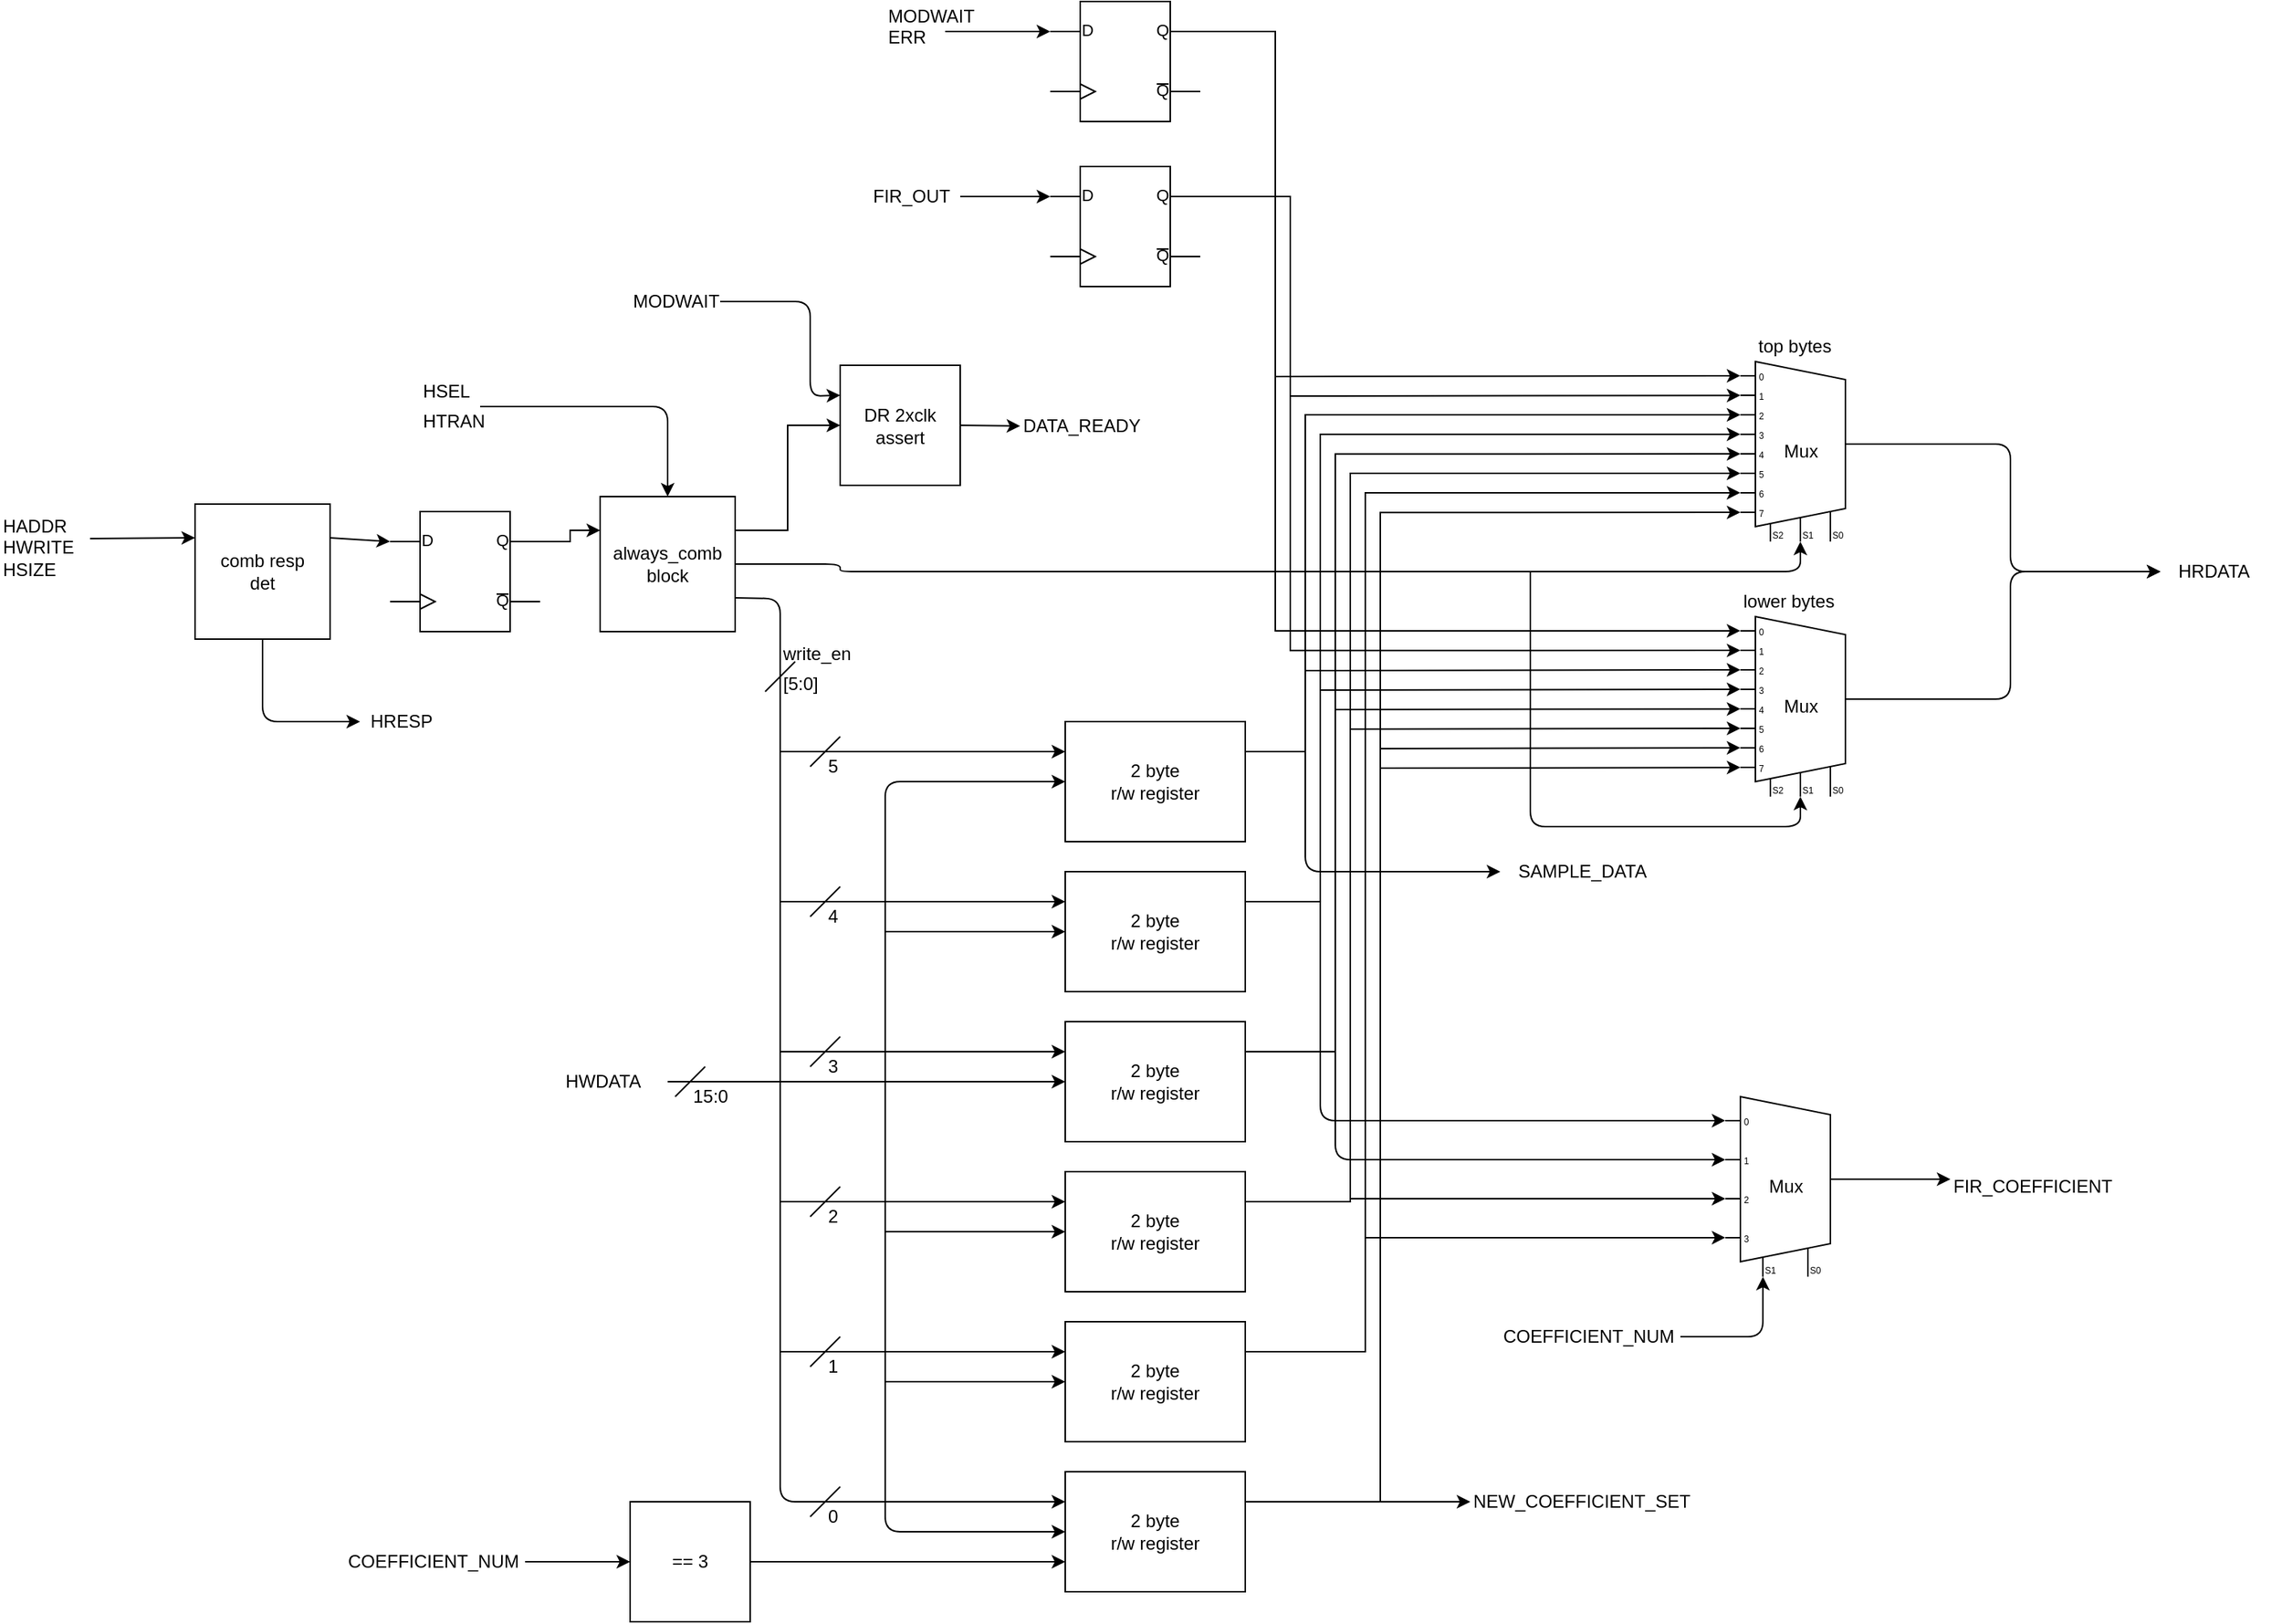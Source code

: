 <mxfile version="12.1.2" type="device" pages="2"><diagram id="-jH-EVHBk2jKjtV6Bp7c" name="Page-1"><mxGraphModel dx="2777" dy="1053" grid="1" gridSize="10" guides="1" tooltips="1" connect="1" arrows="1" fold="1" page="1" pageScale="1" pageWidth="850" pageHeight="1100" math="0" shadow="0"><root><mxCell id="0"/><mxCell id="1" parent="0"/><mxCell id="YZYVoeY0cxoOq47qyUQ8-20" style="edgeStyle=orthogonalEdgeStyle;rounded=0;orthogonalLoop=1;jettySize=auto;html=1;exitX=1;exitY=0.25;exitDx=0;exitDy=0;exitPerimeter=0;entryX=0;entryY=0.25;entryDx=0;entryDy=0;" edge="1" parent="1" source="YZYVoeY0cxoOq47qyUQ8-1" target="YZYVoeY0cxoOq47qyUQ8-19"><mxGeometry relative="1" as="geometry"/></mxCell><mxCell id="YZYVoeY0cxoOq47qyUQ8-1" value="" style="verticalLabelPosition=bottom;shadow=0;dashed=0;align=center;fillColor=#ffffff;html=1;verticalAlign=top;strokeWidth=1;shape=mxgraph.electrical.logic_gates.d_type_flip-flop;" vertex="1" parent="1"><mxGeometry x="-60" y="350" width="100" height="80" as="geometry"/></mxCell><mxCell id="YZYVoeY0cxoOq47qyUQ8-2" value="&lt;div&gt;HADDR&lt;/div&gt;&lt;div&gt;HWRITE&lt;br&gt;&lt;/div&gt;&lt;div&gt;HSIZE&lt;br&gt;&lt;/div&gt;" style="text;html=1;resizable=0;points=[];autosize=1;align=left;verticalAlign=top;spacingTop=-4;" vertex="1" parent="1"><mxGeometry x="-320" y="350" width="60" height="40" as="geometry"/></mxCell><mxCell id="YZYVoeY0cxoOq47qyUQ8-66" style="edgeStyle=orthogonalEdgeStyle;rounded=0;orthogonalLoop=1;jettySize=auto;html=1;exitX=1;exitY=0.25;exitDx=0;exitDy=0;entryX=0;entryY=0.271;entryDx=0;entryDy=3;entryPerimeter=0;" edge="1" parent="1" source="YZYVoeY0cxoOq47qyUQ8-3" target="YZYVoeY0cxoOq47qyUQ8-62"><mxGeometry relative="1" as="geometry"><Array as="points"><mxPoint x="550" y="510"/><mxPoint x="550" y="286"/></Array></mxGeometry></mxCell><mxCell id="YZYVoeY0cxoOq47qyUQ8-3" value="&lt;div&gt;2 byte&lt;/div&gt;&lt;div&gt;r/w register&lt;/div&gt;" style="rounded=0;whiteSpace=wrap;html=1;" vertex="1" parent="1"><mxGeometry x="390" y="490" width="120" height="80" as="geometry"/></mxCell><mxCell id="YZYVoeY0cxoOq47qyUQ8-67" style="edgeStyle=orthogonalEdgeStyle;rounded=0;orthogonalLoop=1;jettySize=auto;html=1;exitX=1;exitY=0.25;exitDx=0;exitDy=0;entryX=0;entryY=0.379;entryDx=0;entryDy=3;entryPerimeter=0;" edge="1" parent="1" source="YZYVoeY0cxoOq47qyUQ8-6" target="YZYVoeY0cxoOq47qyUQ8-62"><mxGeometry relative="1" as="geometry"><Array as="points"><mxPoint x="560" y="610"/><mxPoint x="560" y="299"/></Array></mxGeometry></mxCell><mxCell id="YZYVoeY0cxoOq47qyUQ8-6" value="&lt;div&gt;2 byte&lt;/div&gt;&lt;div&gt;r/w register&lt;/div&gt;" style="rounded=0;whiteSpace=wrap;html=1;" vertex="1" parent="1"><mxGeometry x="390" y="590" width="120" height="80" as="geometry"/></mxCell><mxCell id="YZYVoeY0cxoOq47qyUQ8-68" style="edgeStyle=orthogonalEdgeStyle;rounded=0;orthogonalLoop=1;jettySize=auto;html=1;exitX=1;exitY=0.25;exitDx=0;exitDy=0;entryX=0;entryY=0.488;entryDx=0;entryDy=3;entryPerimeter=0;" edge="1" parent="1" source="YZYVoeY0cxoOq47qyUQ8-7" target="YZYVoeY0cxoOq47qyUQ8-62"><mxGeometry relative="1" as="geometry"><Array as="points"><mxPoint x="570" y="710"/><mxPoint x="570" y="312"/></Array></mxGeometry></mxCell><mxCell id="YZYVoeY0cxoOq47qyUQ8-7" value="&lt;div&gt;2 byte&lt;/div&gt;&lt;div&gt;r/w register&lt;/div&gt;" style="rounded=0;whiteSpace=wrap;html=1;" vertex="1" parent="1"><mxGeometry x="390" y="690" width="120" height="80" as="geometry"/></mxCell><mxCell id="YZYVoeY0cxoOq47qyUQ8-69" style="edgeStyle=orthogonalEdgeStyle;rounded=0;orthogonalLoop=1;jettySize=auto;html=1;exitX=1;exitY=0.25;exitDx=0;exitDy=0;entryX=0;entryY=0.596;entryDx=0;entryDy=3;entryPerimeter=0;" edge="1" parent="1" source="YZYVoeY0cxoOq47qyUQ8-8" target="YZYVoeY0cxoOq47qyUQ8-62"><mxGeometry relative="1" as="geometry"><Array as="points"><mxPoint x="580" y="810"/><mxPoint x="580" y="325"/></Array></mxGeometry></mxCell><mxCell id="YZYVoeY0cxoOq47qyUQ8-8" value="&lt;div&gt;2 byte&lt;/div&gt;&lt;div&gt;r/w register&lt;/div&gt;" style="rounded=0;whiteSpace=wrap;html=1;" vertex="1" parent="1"><mxGeometry x="390" y="790" width="120" height="80" as="geometry"/></mxCell><mxCell id="YZYVoeY0cxoOq47qyUQ8-70" style="edgeStyle=orthogonalEdgeStyle;rounded=0;orthogonalLoop=1;jettySize=auto;html=1;exitX=1;exitY=0.25;exitDx=0;exitDy=0;entryX=0;entryY=0.704;entryDx=0;entryDy=3;entryPerimeter=0;" edge="1" parent="1" source="YZYVoeY0cxoOq47qyUQ8-9" target="YZYVoeY0cxoOq47qyUQ8-62"><mxGeometry relative="1" as="geometry"><Array as="points"><mxPoint x="590" y="910"/><mxPoint x="590" y="338"/></Array></mxGeometry></mxCell><mxCell id="YZYVoeY0cxoOq47qyUQ8-9" value="&lt;div&gt;2 byte&lt;/div&gt;&lt;div&gt;r/w register&lt;/div&gt;" style="rounded=0;whiteSpace=wrap;html=1;" vertex="1" parent="1"><mxGeometry x="390" y="890" width="120" height="80" as="geometry"/></mxCell><mxCell id="YZYVoeY0cxoOq47qyUQ8-71" style="edgeStyle=orthogonalEdgeStyle;rounded=0;orthogonalLoop=1;jettySize=auto;html=1;exitX=1;exitY=0.25;exitDx=0;exitDy=0;entryX=0;entryY=0.813;entryDx=0;entryDy=3;entryPerimeter=0;" edge="1" parent="1" source="YZYVoeY0cxoOq47qyUQ8-10" target="YZYVoeY0cxoOq47qyUQ8-62"><mxGeometry relative="1" as="geometry"><mxPoint x="700" y="590" as="targetPoint"/><Array as="points"><mxPoint x="600" y="1010"/><mxPoint x="600" y="351"/></Array></mxGeometry></mxCell><mxCell id="YZYVoeY0cxoOq47qyUQ8-10" value="&lt;div&gt;2 byte&lt;/div&gt;&lt;div&gt;r/w register&lt;/div&gt;" style="rounded=0;whiteSpace=wrap;html=1;" vertex="1" parent="1"><mxGeometry x="390" y="990" width="120" height="80" as="geometry"/></mxCell><mxCell id="YZYVoeY0cxoOq47qyUQ8-11" value="" style="endArrow=classic;html=1;entryX=0;entryY=0.5;entryDx=0;entryDy=0;" edge="1" parent="1" source="YZYVoeY0cxoOq47qyUQ8-17" target="YZYVoeY0cxoOq47qyUQ8-7"><mxGeometry width="50" height="50" relative="1" as="geometry"><mxPoint x="170" y="730" as="sourcePoint"/><mxPoint x="100" y="710" as="targetPoint"/></mxGeometry></mxCell><mxCell id="YZYVoeY0cxoOq47qyUQ8-12" value="" style="endArrow=classic;html=1;entryX=0;entryY=0.5;entryDx=0;entryDy=0;" edge="1" parent="1" target="YZYVoeY0cxoOq47qyUQ8-3"><mxGeometry width="50" height="50" relative="1" as="geometry"><mxPoint x="270" y="730" as="sourcePoint"/><mxPoint x="340" y="630" as="targetPoint"/><Array as="points"><mxPoint x="270" y="530"/></Array></mxGeometry></mxCell><mxCell id="YZYVoeY0cxoOq47qyUQ8-13" value="" style="endArrow=classic;html=1;entryX=0;entryY=0.5;entryDx=0;entryDy=0;" edge="1" parent="1" target="YZYVoeY0cxoOq47qyUQ8-6"><mxGeometry width="50" height="50" relative="1" as="geometry"><mxPoint x="270" y="630" as="sourcePoint"/><mxPoint x="210" y="630" as="targetPoint"/></mxGeometry></mxCell><mxCell id="YZYVoeY0cxoOq47qyUQ8-14" value="" style="endArrow=classic;html=1;entryX=0;entryY=0.5;entryDx=0;entryDy=0;" edge="1" parent="1" target="YZYVoeY0cxoOq47qyUQ8-10"><mxGeometry width="50" height="50" relative="1" as="geometry"><mxPoint x="270" y="730" as="sourcePoint"/><mxPoint x="320" y="780" as="targetPoint"/><Array as="points"><mxPoint x="270" y="1030"/></Array></mxGeometry></mxCell><mxCell id="YZYVoeY0cxoOq47qyUQ8-15" value="" style="endArrow=classic;html=1;entryX=0;entryY=0.5;entryDx=0;entryDy=0;" edge="1" parent="1" target="YZYVoeY0cxoOq47qyUQ8-8"><mxGeometry width="50" height="50" relative="1" as="geometry"><mxPoint x="270" y="830" as="sourcePoint"/><mxPoint x="350" y="850" as="targetPoint"/></mxGeometry></mxCell><mxCell id="YZYVoeY0cxoOq47qyUQ8-16" value="" style="endArrow=classic;html=1;entryX=0;entryY=0.5;entryDx=0;entryDy=0;" edge="1" parent="1" target="YZYVoeY0cxoOq47qyUQ8-9"><mxGeometry width="50" height="50" relative="1" as="geometry"><mxPoint x="270" y="930" as="sourcePoint"/><mxPoint x="180" y="880" as="targetPoint"/></mxGeometry></mxCell><mxCell id="YZYVoeY0cxoOq47qyUQ8-17" value="HWDATA" style="text;html=1;resizable=0;points=[];autosize=1;align=left;verticalAlign=top;spacingTop=-4;" vertex="1" parent="1"><mxGeometry x="55" y="720" width="70" height="20" as="geometry"/></mxCell><mxCell id="YZYVoeY0cxoOq47qyUQ8-108" style="edgeStyle=orthogonalEdgeStyle;rounded=0;orthogonalLoop=1;jettySize=auto;html=1;exitX=1;exitY=0.25;exitDx=0;exitDy=0;entryX=0;entryY=0.5;entryDx=0;entryDy=0;" edge="1" parent="1" source="YZYVoeY0cxoOq47qyUQ8-19" target="YZYVoeY0cxoOq47qyUQ8-107"><mxGeometry relative="1" as="geometry"/></mxCell><mxCell id="YZYVoeY0cxoOq47qyUQ8-19" value="&lt;div&gt;always_comb&lt;/div&gt;&lt;div&gt;block&lt;br&gt;&lt;/div&gt;" style="whiteSpace=wrap;html=1;aspect=fixed;" vertex="1" parent="1"><mxGeometry x="80" y="340" width="90" height="90" as="geometry"/></mxCell><mxCell id="YZYVoeY0cxoOq47qyUQ8-22" value="" style="endArrow=classic;html=1;exitX=1;exitY=0.75;exitDx=0;exitDy=0;entryX=0;entryY=0.25;entryDx=0;entryDy=0;" edge="1" parent="1" source="YZYVoeY0cxoOq47qyUQ8-19" target="YZYVoeY0cxoOq47qyUQ8-10"><mxGeometry width="50" height="50" relative="1" as="geometry"><mxPoint x="220" y="460" as="sourcePoint"/><mxPoint x="230" y="800" as="targetPoint"/><Array as="points"><mxPoint x="200" y="408"/><mxPoint x="200" y="1010"/></Array></mxGeometry></mxCell><mxCell id="YZYVoeY0cxoOq47qyUQ8-23" value="" style="endArrow=classic;html=1;entryX=0;entryY=0.25;entryDx=0;entryDy=0;" edge="1" parent="1" target="YZYVoeY0cxoOq47qyUQ8-9"><mxGeometry width="50" height="50" relative="1" as="geometry"><mxPoint x="200" y="910" as="sourcePoint"/><mxPoint x="190" y="850" as="targetPoint"/></mxGeometry></mxCell><mxCell id="YZYVoeY0cxoOq47qyUQ8-24" value="" style="endArrow=classic;html=1;entryX=0;entryY=0.25;entryDx=0;entryDy=0;" edge="1" parent="1" target="YZYVoeY0cxoOq47qyUQ8-8"><mxGeometry width="50" height="50" relative="1" as="geometry"><mxPoint x="200" y="810" as="sourcePoint"/><mxPoint x="170" y="790" as="targetPoint"/></mxGeometry></mxCell><mxCell id="YZYVoeY0cxoOq47qyUQ8-25" value="" style="endArrow=classic;html=1;entryX=0;entryY=0.25;entryDx=0;entryDy=0;" edge="1" parent="1" target="YZYVoeY0cxoOq47qyUQ8-7"><mxGeometry width="50" height="50" relative="1" as="geometry"><mxPoint x="200" y="710" as="sourcePoint"/><mxPoint x="170" y="640" as="targetPoint"/></mxGeometry></mxCell><mxCell id="YZYVoeY0cxoOq47qyUQ8-26" value="" style="endArrow=classic;html=1;entryX=0;entryY=0.25;entryDx=0;entryDy=0;" edge="1" parent="1" target="YZYVoeY0cxoOq47qyUQ8-6"><mxGeometry width="50" height="50" relative="1" as="geometry"><mxPoint x="200" y="610" as="sourcePoint"/><mxPoint x="170" y="590" as="targetPoint"/></mxGeometry></mxCell><mxCell id="YZYVoeY0cxoOq47qyUQ8-27" value="" style="endArrow=classic;html=1;entryX=0;entryY=0.25;entryDx=0;entryDy=0;" edge="1" parent="1" target="YZYVoeY0cxoOq47qyUQ8-3"><mxGeometry width="50" height="50" relative="1" as="geometry"><mxPoint x="200" y="510" as="sourcePoint"/><mxPoint x="150" y="490" as="targetPoint"/></mxGeometry></mxCell><mxCell id="YZYVoeY0cxoOq47qyUQ8-28" value="&lt;div&gt;comb resp&lt;/div&gt;&lt;div&gt;det&lt;br&gt;&lt;/div&gt;" style="whiteSpace=wrap;html=1;aspect=fixed;" vertex="1" parent="1"><mxGeometry x="-190" y="345" width="90" height="90" as="geometry"/></mxCell><mxCell id="YZYVoeY0cxoOq47qyUQ8-29" value="" style="endArrow=classic;html=1;entryX=0;entryY=0.25;entryDx=0;entryDy=0;" edge="1" parent="1" target="YZYVoeY0cxoOq47qyUQ8-28"><mxGeometry width="50" height="50" relative="1" as="geometry"><mxPoint x="-260" y="368" as="sourcePoint"/><mxPoint x="-370" y="360" as="targetPoint"/></mxGeometry></mxCell><mxCell id="YZYVoeY0cxoOq47qyUQ8-30" value="" style="endArrow=classic;html=1;exitX=1;exitY=0.25;exitDx=0;exitDy=0;entryX=0;entryY=0.25;entryDx=0;entryDy=0;entryPerimeter=0;" edge="1" parent="1" source="YZYVoeY0cxoOq47qyUQ8-28" target="YZYVoeY0cxoOq47qyUQ8-1"><mxGeometry width="50" height="50" relative="1" as="geometry"><mxPoint x="-120" y="420" as="sourcePoint"/><mxPoint x="-70" y="370" as="targetPoint"/></mxGeometry></mxCell><mxCell id="YZYVoeY0cxoOq47qyUQ8-31" value="write_en" style="text;html=1;resizable=0;points=[];autosize=1;align=left;verticalAlign=top;spacingTop=-4;" vertex="1" parent="1"><mxGeometry x="200" y="435" width="60" height="20" as="geometry"/></mxCell><mxCell id="YZYVoeY0cxoOq47qyUQ8-32" value="" style="endArrow=none;html=1;" edge="1" parent="1"><mxGeometry width="50" height="50" relative="1" as="geometry"><mxPoint x="190" y="470" as="sourcePoint"/><mxPoint x="210" y="450" as="targetPoint"/></mxGeometry></mxCell><mxCell id="YZYVoeY0cxoOq47qyUQ8-33" value="[5:0]" style="text;html=1;resizable=0;points=[];autosize=1;align=left;verticalAlign=top;spacingTop=-4;" vertex="1" parent="1"><mxGeometry x="200" y="455" width="40" height="20" as="geometry"/></mxCell><mxCell id="YZYVoeY0cxoOq47qyUQ8-35" value="" style="endArrow=none;html=1;" edge="1" parent="1"><mxGeometry width="50" height="50" relative="1" as="geometry"><mxPoint x="220" y="520" as="sourcePoint"/><mxPoint x="240" y="500" as="targetPoint"/></mxGeometry></mxCell><mxCell id="YZYVoeY0cxoOq47qyUQ8-36" value="5" style="text;html=1;resizable=0;points=[];autosize=1;align=left;verticalAlign=top;spacingTop=-4;" vertex="1" parent="1"><mxGeometry x="230" y="510" width="20" height="20" as="geometry"/></mxCell><mxCell id="YZYVoeY0cxoOq47qyUQ8-37" value="" style="endArrow=none;html=1;" edge="1" parent="1"><mxGeometry width="50" height="50" relative="1" as="geometry"><mxPoint x="220" y="620" as="sourcePoint"/><mxPoint x="240" y="600" as="targetPoint"/></mxGeometry></mxCell><mxCell id="YZYVoeY0cxoOq47qyUQ8-38" value="4" style="text;html=1;resizable=0;points=[];autosize=1;align=left;verticalAlign=top;spacingTop=-4;" vertex="1" parent="1"><mxGeometry x="230" y="610" width="20" height="20" as="geometry"/></mxCell><mxCell id="YZYVoeY0cxoOq47qyUQ8-40" value="" style="endArrow=none;html=1;" edge="1" parent="1"><mxGeometry width="50" height="50" relative="1" as="geometry"><mxPoint x="220" y="720" as="sourcePoint"/><mxPoint x="240" y="700" as="targetPoint"/></mxGeometry></mxCell><mxCell id="YZYVoeY0cxoOq47qyUQ8-41" value="3" style="text;html=1;resizable=0;points=[];autosize=1;align=left;verticalAlign=top;spacingTop=-4;" vertex="1" parent="1"><mxGeometry x="230" y="710" width="20" height="20" as="geometry"/></mxCell><mxCell id="YZYVoeY0cxoOq47qyUQ8-42" value="" style="endArrow=none;html=1;" edge="1" parent="1"><mxGeometry width="50" height="50" relative="1" as="geometry"><mxPoint x="220" y="820" as="sourcePoint"/><mxPoint x="240" y="800" as="targetPoint"/></mxGeometry></mxCell><mxCell id="YZYVoeY0cxoOq47qyUQ8-43" value="2" style="text;html=1;resizable=0;points=[];autosize=1;align=left;verticalAlign=top;spacingTop=-4;" vertex="1" parent="1"><mxGeometry x="230" y="810" width="20" height="20" as="geometry"/></mxCell><mxCell id="YZYVoeY0cxoOq47qyUQ8-44" value="" style="endArrow=none;html=1;" edge="1" parent="1"><mxGeometry width="50" height="50" relative="1" as="geometry"><mxPoint x="220" y="920" as="sourcePoint"/><mxPoint x="240" y="900" as="targetPoint"/></mxGeometry></mxCell><mxCell id="YZYVoeY0cxoOq47qyUQ8-45" value="1" style="text;html=1;resizable=0;points=[];autosize=1;align=left;verticalAlign=top;spacingTop=-4;" vertex="1" parent="1"><mxGeometry x="230" y="910" width="20" height="20" as="geometry"/></mxCell><mxCell id="YZYVoeY0cxoOq47qyUQ8-46" value="" style="endArrow=none;html=1;" edge="1" parent="1"><mxGeometry width="50" height="50" relative="1" as="geometry"><mxPoint x="220" y="1020" as="sourcePoint"/><mxPoint x="240" y="1000" as="targetPoint"/></mxGeometry></mxCell><mxCell id="YZYVoeY0cxoOq47qyUQ8-47" value="0" style="text;html=1;resizable=0;points=[];autosize=1;align=left;verticalAlign=top;spacingTop=-4;" vertex="1" parent="1"><mxGeometry x="230" y="1010" width="20" height="20" as="geometry"/></mxCell><mxCell id="YZYVoeY0cxoOq47qyUQ8-48" value="" style="endArrow=none;html=1;" edge="1" parent="1"><mxGeometry width="50" height="50" relative="1" as="geometry"><mxPoint x="130" y="740" as="sourcePoint"/><mxPoint x="150" y="720" as="targetPoint"/></mxGeometry></mxCell><mxCell id="YZYVoeY0cxoOq47qyUQ8-49" value="15:0" style="text;html=1;resizable=0;points=[];autosize=1;align=left;verticalAlign=top;spacingTop=-4;" vertex="1" parent="1"><mxGeometry x="140" y="730" width="40" height="20" as="geometry"/></mxCell><mxCell id="YZYVoeY0cxoOq47qyUQ8-50" value="" style="endArrow=classic;html=1;entryX=0.5;entryY=0;entryDx=0;entryDy=0;" edge="1" parent="1" target="YZYVoeY0cxoOq47qyUQ8-19"><mxGeometry width="50" height="50" relative="1" as="geometry"><mxPoint y="280" as="sourcePoint"/><mxPoint x="-10" y="250" as="targetPoint"/><Array as="points"><mxPoint x="125" y="280"/></Array></mxGeometry></mxCell><mxCell id="YZYVoeY0cxoOq47qyUQ8-51" value="HSEL" style="text;html=1;resizable=0;points=[];autosize=1;align=left;verticalAlign=top;spacingTop=-4;" vertex="1" parent="1"><mxGeometry x="-40" y="260" width="50" height="20" as="geometry"/></mxCell><mxCell id="YZYVoeY0cxoOq47qyUQ8-52" value="HTRAN" style="text;html=1;resizable=0;points=[];autosize=1;align=left;verticalAlign=top;spacingTop=-4;" vertex="1" parent="1"><mxGeometry x="-40" y="280" width="60" height="20" as="geometry"/></mxCell><mxCell id="YZYVoeY0cxoOq47qyUQ8-54" value="" style="endArrow=classic;html=1;exitX=0.5;exitY=1;exitDx=0;exitDy=0;" edge="1" parent="1" source="YZYVoeY0cxoOq47qyUQ8-28"><mxGeometry width="50" height="50" relative="1" as="geometry"><mxPoint x="-130" y="495" as="sourcePoint"/><mxPoint x="-80" y="490" as="targetPoint"/><Array as="points"><mxPoint x="-145" y="490"/></Array></mxGeometry></mxCell><mxCell id="YZYVoeY0cxoOq47qyUQ8-55" value="&lt;div&gt;HRESP&lt;/div&gt;" style="text;html=1;resizable=0;points=[];autosize=1;align=left;verticalAlign=top;spacingTop=-4;" vertex="1" parent="1"><mxGeometry x="-75" y="480" width="60" height="20" as="geometry"/></mxCell><mxCell id="YZYVoeY0cxoOq47qyUQ8-64" style="edgeStyle=orthogonalEdgeStyle;rounded=0;orthogonalLoop=1;jettySize=auto;html=1;exitX=1;exitY=0.25;exitDx=0;exitDy=0;exitPerimeter=0;entryX=0;entryY=0.054;entryDx=0;entryDy=3;entryPerimeter=0;" edge="1" parent="1" source="YZYVoeY0cxoOq47qyUQ8-56" target="YZYVoeY0cxoOq47qyUQ8-63"><mxGeometry relative="1" as="geometry"><mxPoint x="820" y="430" as="targetPoint"/><Array as="points"><mxPoint x="530" y="30"/><mxPoint x="530" y="430"/></Array></mxGeometry></mxCell><mxCell id="YZYVoeY0cxoOq47qyUQ8-56" value="" style="verticalLabelPosition=bottom;shadow=0;dashed=0;align=center;fillColor=#ffffff;html=1;verticalAlign=top;strokeWidth=1;shape=mxgraph.electrical.logic_gates.d_type_flip-flop;" vertex="1" parent="1"><mxGeometry x="380" y="10" width="100" height="80" as="geometry"/></mxCell><mxCell id="YZYVoeY0cxoOq47qyUQ8-65" style="edgeStyle=orthogonalEdgeStyle;rounded=0;orthogonalLoop=1;jettySize=auto;html=1;exitX=1;exitY=0.25;exitDx=0;exitDy=0;exitPerimeter=0;entryX=0;entryY=0.163;entryDx=0;entryDy=3;entryPerimeter=0;" edge="1" parent="1" source="YZYVoeY0cxoOq47qyUQ8-57" target="YZYVoeY0cxoOq47qyUQ8-63"><mxGeometry relative="1" as="geometry"><Array as="points"><mxPoint x="540" y="140"/><mxPoint x="540" y="443"/></Array></mxGeometry></mxCell><mxCell id="YZYVoeY0cxoOq47qyUQ8-57" value="" style="verticalLabelPosition=bottom;shadow=0;dashed=0;align=center;fillColor=#ffffff;html=1;verticalAlign=top;strokeWidth=1;shape=mxgraph.electrical.logic_gates.d_type_flip-flop;" vertex="1" parent="1"><mxGeometry x="380" y="120" width="100" height="80" as="geometry"/></mxCell><mxCell id="YZYVoeY0cxoOq47qyUQ8-58" value="" style="endArrow=classic;html=1;entryX=0;entryY=0.25;entryDx=0;entryDy=0;entryPerimeter=0;" edge="1" parent="1" target="YZYVoeY0cxoOq47qyUQ8-56"><mxGeometry width="50" height="50" relative="1" as="geometry"><mxPoint x="310" y="30" as="sourcePoint"/><mxPoint x="270" y="10" as="targetPoint"/></mxGeometry></mxCell><mxCell id="YZYVoeY0cxoOq47qyUQ8-59" value="&lt;div&gt;MODWAIT&lt;/div&gt;&lt;div&gt;ERR&lt;br&gt;&lt;/div&gt;" style="text;html=1;resizable=0;points=[];autosize=1;align=left;verticalAlign=top;spacingTop=-4;" vertex="1" parent="1"><mxGeometry x="270" y="10" width="70" height="30" as="geometry"/></mxCell><mxCell id="YZYVoeY0cxoOq47qyUQ8-60" value="" style="endArrow=classic;html=1;entryX=0;entryY=0.25;entryDx=0;entryDy=0;entryPerimeter=0;" edge="1" parent="1" target="YZYVoeY0cxoOq47qyUQ8-57"><mxGeometry width="50" height="50" relative="1" as="geometry"><mxPoint x="320" y="140" as="sourcePoint"/><mxPoint x="370" y="110" as="targetPoint"/></mxGeometry></mxCell><mxCell id="YZYVoeY0cxoOq47qyUQ8-61" value="FIR_OUT" style="text;html=1;resizable=0;points=[];autosize=1;align=left;verticalAlign=top;spacingTop=-4;" vertex="1" parent="1"><mxGeometry x="260" y="130" width="70" height="20" as="geometry"/></mxCell><mxCell id="YZYVoeY0cxoOq47qyUQ8-62" value="Mux" style="shadow=0;dashed=0;align=center;fillColor=#ffffff;html=1;strokeWidth=1;shape=mxgraph.electrical.abstract.mux2;selectorPins=3;" vertex="1" parent="1"><mxGeometry x="840" y="250" width="80" height="120" as="geometry"/></mxCell><mxCell id="YZYVoeY0cxoOq47qyUQ8-63" value="Mux" style="shadow=0;dashed=0;align=center;fillColor=#ffffff;html=1;strokeWidth=1;shape=mxgraph.electrical.abstract.mux2;selectorPins=3;" vertex="1" parent="1"><mxGeometry x="840" y="420" width="80" height="120" as="geometry"/></mxCell><mxCell id="YZYVoeY0cxoOq47qyUQ8-72" value="" style="endArrow=classic;html=1;entryX=0;entryY=0.054;entryDx=0;entryDy=3;entryPerimeter=0;" edge="1" parent="1" target="YZYVoeY0cxoOq47qyUQ8-62"><mxGeometry width="50" height="50" relative="1" as="geometry"><mxPoint x="530" y="260" as="sourcePoint"/><mxPoint x="730" y="210" as="targetPoint"/></mxGeometry></mxCell><mxCell id="YZYVoeY0cxoOq47qyUQ8-73" value="" style="endArrow=classic;html=1;entryX=0;entryY=0.163;entryDx=0;entryDy=3;entryPerimeter=0;" edge="1" parent="1" target="YZYVoeY0cxoOq47qyUQ8-62"><mxGeometry width="50" height="50" relative="1" as="geometry"><mxPoint x="540" y="273" as="sourcePoint"/><mxPoint x="500" y="270" as="targetPoint"/></mxGeometry></mxCell><mxCell id="YZYVoeY0cxoOq47qyUQ8-74" value="" style="endArrow=classic;html=1;entryX=0;entryY=0.271;entryDx=0;entryDy=3;entryPerimeter=0;" edge="1" parent="1" target="YZYVoeY0cxoOq47qyUQ8-63"><mxGeometry width="50" height="50" relative="1" as="geometry"><mxPoint x="550" y="456" as="sourcePoint"/><mxPoint x="810" y="470" as="targetPoint"/></mxGeometry></mxCell><mxCell id="YZYVoeY0cxoOq47qyUQ8-76" value="" style="endArrow=classic;html=1;entryX=0;entryY=0.379;entryDx=0;entryDy=3;entryPerimeter=0;" edge="1" parent="1" target="YZYVoeY0cxoOq47qyUQ8-63"><mxGeometry width="50" height="50" relative="1" as="geometry"><mxPoint x="560" y="469" as="sourcePoint"/><mxPoint x="700" y="470" as="targetPoint"/></mxGeometry></mxCell><mxCell id="YZYVoeY0cxoOq47qyUQ8-77" value="" style="endArrow=classic;html=1;entryX=0;entryY=0.488;entryDx=0;entryDy=3;entryPerimeter=0;" edge="1" parent="1" target="YZYVoeY0cxoOq47qyUQ8-63"><mxGeometry width="50" height="50" relative="1" as="geometry"><mxPoint x="570" y="482" as="sourcePoint"/><mxPoint x="700" y="490" as="targetPoint"/></mxGeometry></mxCell><mxCell id="YZYVoeY0cxoOq47qyUQ8-78" value="" style="endArrow=classic;html=1;entryX=0;entryY=0.596;entryDx=0;entryDy=3;entryPerimeter=0;" edge="1" parent="1" target="YZYVoeY0cxoOq47qyUQ8-63"><mxGeometry width="50" height="50" relative="1" as="geometry"><mxPoint x="580" y="495" as="sourcePoint"/><mxPoint x="780" y="520" as="targetPoint"/></mxGeometry></mxCell><mxCell id="YZYVoeY0cxoOq47qyUQ8-79" value="" style="endArrow=classic;html=1;entryX=0;entryY=0.704;entryDx=0;entryDy=3;entryPerimeter=0;" edge="1" parent="1" target="YZYVoeY0cxoOq47qyUQ8-63"><mxGeometry width="50" height="50" relative="1" as="geometry"><mxPoint x="600" y="508" as="sourcePoint"/><mxPoint x="810" y="520" as="targetPoint"/></mxGeometry></mxCell><mxCell id="YZYVoeY0cxoOq47qyUQ8-80" value="" style="endArrow=classic;html=1;entryX=0;entryY=0.813;entryDx=0;entryDy=3;entryPerimeter=0;" edge="1" parent="1" target="YZYVoeY0cxoOq47qyUQ8-63"><mxGeometry width="50" height="50" relative="1" as="geometry"><mxPoint x="600" y="521" as="sourcePoint"/><mxPoint x="800" y="530" as="targetPoint"/></mxGeometry></mxCell><mxCell id="YZYVoeY0cxoOq47qyUQ8-81" value="" style="endArrow=classic;html=1;exitX=1;exitY=0.5;exitDx=0;exitDy=-5;exitPerimeter=0;" edge="1" parent="1" source="YZYVoeY0cxoOq47qyUQ8-63"><mxGeometry width="50" height="50" relative="1" as="geometry"><mxPoint x="1110" y="430" as="sourcePoint"/><mxPoint x="1120" y="390" as="targetPoint"/><Array as="points"><mxPoint x="1020" y="475"/><mxPoint x="1020" y="390"/></Array></mxGeometry></mxCell><mxCell id="YZYVoeY0cxoOq47qyUQ8-82" value="" style="endArrow=classic;html=1;exitX=1;exitY=0.5;exitDx=0;exitDy=-5;exitPerimeter=0;" edge="1" parent="1" source="YZYVoeY0cxoOq47qyUQ8-62"><mxGeometry width="50" height="50" relative="1" as="geometry"><mxPoint x="990" y="280" as="sourcePoint"/><mxPoint x="1120" y="390" as="targetPoint"/><Array as="points"><mxPoint x="1020" y="305"/><mxPoint x="1020" y="390"/></Array></mxGeometry></mxCell><mxCell id="YZYVoeY0cxoOq47qyUQ8-83" value="HRDATA" style="text;html=1;resizable=0;points=[];autosize=1;align=left;verticalAlign=top;spacingTop=-4;" vertex="1" parent="1"><mxGeometry x="1130" y="380" width="70" height="20" as="geometry"/></mxCell><mxCell id="YZYVoeY0cxoOq47qyUQ8-84" value="top bytes" style="text;html=1;resizable=0;points=[];autosize=1;align=left;verticalAlign=top;spacingTop=-4;" vertex="1" parent="1"><mxGeometry x="850" y="230" width="60" height="20" as="geometry"/></mxCell><mxCell id="YZYVoeY0cxoOq47qyUQ8-85" value="lower bytes" style="text;html=1;resizable=0;points=[];autosize=1;align=left;verticalAlign=top;spacingTop=-4;" vertex="1" parent="1"><mxGeometry x="840" y="400" width="80" height="20" as="geometry"/></mxCell><mxCell id="YZYVoeY0cxoOq47qyUQ8-87" value="" style="endArrow=classic;html=1;exitX=1;exitY=0.5;exitDx=0;exitDy=0;entryX=0.375;entryY=1;entryDx=10;entryDy=0;entryPerimeter=0;" edge="1" parent="1" source="YZYVoeY0cxoOq47qyUQ8-19" target="YZYVoeY0cxoOq47qyUQ8-62"><mxGeometry width="50" height="50" relative="1" as="geometry"><mxPoint x="240" y="360" as="sourcePoint"/><mxPoint x="290" y="310" as="targetPoint"/><Array as="points"><mxPoint x="240" y="385"/><mxPoint x="240" y="390"/><mxPoint x="880" y="390"/></Array></mxGeometry></mxCell><mxCell id="YZYVoeY0cxoOq47qyUQ8-88" value="" style="endArrow=classic;html=1;entryX=0.375;entryY=1;entryDx=10;entryDy=0;entryPerimeter=0;" edge="1" parent="1" target="YZYVoeY0cxoOq47qyUQ8-63"><mxGeometry width="50" height="50" relative="1" as="geometry"><mxPoint x="700" y="390" as="sourcePoint"/><mxPoint x="910" y="560" as="targetPoint"/><Array as="points"><mxPoint x="700" y="560"/><mxPoint x="880" y="560"/></Array></mxGeometry></mxCell><mxCell id="YZYVoeY0cxoOq47qyUQ8-89" value="Mux" style="shadow=0;dashed=0;align=center;fillColor=#ffffff;html=1;strokeWidth=1;shape=mxgraph.electrical.abstract.mux2;selectorPins=2;" vertex="1" parent="1"><mxGeometry x="830" y="740" width="80" height="120" as="geometry"/></mxCell><mxCell id="YZYVoeY0cxoOq47qyUQ8-90" value="" style="endArrow=classic;html=1;" edge="1" parent="1"><mxGeometry width="50" height="50" relative="1" as="geometry"><mxPoint x="550" y="510" as="sourcePoint"/><mxPoint x="680" y="590" as="targetPoint"/><Array as="points"><mxPoint x="550" y="590"/></Array></mxGeometry></mxCell><mxCell id="YZYVoeY0cxoOq47qyUQ8-91" value="SAMPLE_DATA" style="text;html=1;resizable=0;points=[];autosize=1;align=left;verticalAlign=top;spacingTop=-4;" vertex="1" parent="1"><mxGeometry x="690" y="580" width="100" height="20" as="geometry"/></mxCell><mxCell id="YZYVoeY0cxoOq47qyUQ8-92" value="" style="endArrow=classic;html=1;entryX=0;entryY=0.108;entryDx=0;entryDy=3;entryPerimeter=0;" edge="1" parent="1" target="YZYVoeY0cxoOq47qyUQ8-89"><mxGeometry width="50" height="50" relative="1" as="geometry"><mxPoint x="560" y="610" as="sourcePoint"/><mxPoint x="800" y="750" as="targetPoint"/><Array as="points"><mxPoint x="560" y="756"/></Array></mxGeometry></mxCell><mxCell id="YZYVoeY0cxoOq47qyUQ8-93" value="" style="endArrow=classic;html=1;entryX=0;entryY=0.325;entryDx=0;entryDy=3;entryPerimeter=0;" edge="1" parent="1" target="YZYVoeY0cxoOq47qyUQ8-89"><mxGeometry width="50" height="50" relative="1" as="geometry"><mxPoint x="570" y="710" as="sourcePoint"/><mxPoint x="820" y="780" as="targetPoint"/><Array as="points"><mxPoint x="570" y="782"/></Array></mxGeometry></mxCell><mxCell id="YZYVoeY0cxoOq47qyUQ8-94" value="" style="endArrow=classic;html=1;entryX=0;entryY=0.542;entryDx=0;entryDy=3;entryPerimeter=0;" edge="1" parent="1" target="YZYVoeY0cxoOq47qyUQ8-89"><mxGeometry width="50" height="50" relative="1" as="geometry"><mxPoint x="580" y="808" as="sourcePoint"/><mxPoint x="800" y="840" as="targetPoint"/></mxGeometry></mxCell><mxCell id="YZYVoeY0cxoOq47qyUQ8-95" value="" style="endArrow=classic;html=1;entryX=0;entryY=0.758;entryDx=0;entryDy=3;entryPerimeter=0;" edge="1" parent="1" target="YZYVoeY0cxoOq47qyUQ8-89"><mxGeometry width="50" height="50" relative="1" as="geometry"><mxPoint x="590" y="834" as="sourcePoint"/><mxPoint x="710" y="820" as="targetPoint"/></mxGeometry></mxCell><mxCell id="YZYVoeY0cxoOq47qyUQ8-96" value="" style="endArrow=classic;html=1;exitX=1;exitY=0.5;exitDx=0;exitDy=-5;exitPerimeter=0;" edge="1" parent="1" source="YZYVoeY0cxoOq47qyUQ8-89"><mxGeometry width="50" height="50" relative="1" as="geometry"><mxPoint x="960" y="810" as="sourcePoint"/><mxPoint x="980" y="795" as="targetPoint"/></mxGeometry></mxCell><mxCell id="YZYVoeY0cxoOq47qyUQ8-97" value="FIR_COEFFICIENT" style="text;html=1;resizable=0;points=[];autosize=1;align=left;verticalAlign=top;spacingTop=-4;" vertex="1" parent="1"><mxGeometry x="980" y="790" width="120" height="20" as="geometry"/></mxCell><mxCell id="YZYVoeY0cxoOq47qyUQ8-98" value="" style="endArrow=classic;html=1;entryX=0.188;entryY=1;entryDx=10;entryDy=0;entryPerimeter=0;" edge="1" parent="1" target="YZYVoeY0cxoOq47qyUQ8-89"><mxGeometry width="50" height="50" relative="1" as="geometry"><mxPoint x="800" y="900" as="sourcePoint"/><mxPoint x="900" y="890" as="targetPoint"/><Array as="points"><mxPoint x="855" y="900"/></Array></mxGeometry></mxCell><mxCell id="YZYVoeY0cxoOq47qyUQ8-99" value="COEFFICIENT_NUM" style="text;html=1;resizable=0;points=[];autosize=1;align=left;verticalAlign=top;spacingTop=-4;" vertex="1" parent="1"><mxGeometry x="680" y="890" width="130" height="20" as="geometry"/></mxCell><mxCell id="YZYVoeY0cxoOq47qyUQ8-101" value="" style="endArrow=classic;html=1;" edge="1" parent="1"><mxGeometry width="50" height="50" relative="1" as="geometry"><mxPoint x="600" y="1010" as="sourcePoint"/><mxPoint x="660" y="1010" as="targetPoint"/></mxGeometry></mxCell><mxCell id="YZYVoeY0cxoOq47qyUQ8-102" value="NEW_COEFFICIENT_SET" style="text;html=1;resizable=0;points=[];autosize=1;align=left;verticalAlign=top;spacingTop=-4;" vertex="1" parent="1"><mxGeometry x="660" y="1000" width="160" height="20" as="geometry"/></mxCell><mxCell id="YZYVoeY0cxoOq47qyUQ8-103" value="" style="endArrow=classic;html=1;entryX=0;entryY=0.75;entryDx=0;entryDy=0;" edge="1" parent="1" target="YZYVoeY0cxoOq47qyUQ8-10"><mxGeometry width="50" height="50" relative="1" as="geometry"><mxPoint x="180" y="1050" as="sourcePoint"/><mxPoint x="70" y="1030" as="targetPoint"/></mxGeometry></mxCell><mxCell id="YZYVoeY0cxoOq47qyUQ8-104" value="== 3" style="whiteSpace=wrap;html=1;aspect=fixed;" vertex="1" parent="1"><mxGeometry x="100" y="1010" width="80" height="80" as="geometry"/></mxCell><mxCell id="YZYVoeY0cxoOq47qyUQ8-105" value="" style="endArrow=classic;html=1;entryX=0;entryY=0.5;entryDx=0;entryDy=0;" edge="1" parent="1" target="YZYVoeY0cxoOq47qyUQ8-104"><mxGeometry width="50" height="50" relative="1" as="geometry"><mxPoint x="30" y="1050" as="sourcePoint"/><mxPoint x="60" y="1020" as="targetPoint"/></mxGeometry></mxCell><mxCell id="YZYVoeY0cxoOq47qyUQ8-106" value="COEFFICIENT_NUM" style="text;html=1;resizable=0;points=[];autosize=1;align=left;verticalAlign=top;spacingTop=-4;" vertex="1" parent="1"><mxGeometry x="-90" y="1040" width="130" height="20" as="geometry"/></mxCell><mxCell id="YZYVoeY0cxoOq47qyUQ8-107" value="&lt;div&gt;DR 2xclk&lt;/div&gt;&lt;div&gt;assert&lt;br&gt;&lt;/div&gt;" style="whiteSpace=wrap;html=1;aspect=fixed;" vertex="1" parent="1"><mxGeometry x="240" y="252.5" width="80" height="80" as="geometry"/></mxCell><mxCell id="YZYVoeY0cxoOq47qyUQ8-109" value="" style="endArrow=classic;html=1;exitX=1;exitY=0.5;exitDx=0;exitDy=0;" edge="1" parent="1" source="YZYVoeY0cxoOq47qyUQ8-107"><mxGeometry width="50" height="50" relative="1" as="geometry"><mxPoint x="350" y="310" as="sourcePoint"/><mxPoint x="360" y="293" as="targetPoint"/></mxGeometry></mxCell><mxCell id="YZYVoeY0cxoOq47qyUQ8-110" value="DATA_READY" style="text;html=1;resizable=0;points=[];autosize=1;align=left;verticalAlign=top;spacingTop=-4;" vertex="1" parent="1"><mxGeometry x="360" y="282.5" width="100" height="20" as="geometry"/></mxCell><mxCell id="YZYVoeY0cxoOq47qyUQ8-111" value="" style="endArrow=classic;html=1;entryX=0;entryY=0.25;entryDx=0;entryDy=0;" edge="1" parent="1" target="YZYVoeY0cxoOq47qyUQ8-107"><mxGeometry width="50" height="50" relative="1" as="geometry"><mxPoint x="160" y="210" as="sourcePoint"/><mxPoint x="190" y="210" as="targetPoint"/><Array as="points"><mxPoint x="220" y="210"/><mxPoint x="220" y="273"/></Array></mxGeometry></mxCell><mxCell id="YZYVoeY0cxoOq47qyUQ8-112" value="MODWAIT" style="text;html=1;resizable=0;points=[];autosize=1;align=left;verticalAlign=top;spacingTop=-4;" vertex="1" parent="1"><mxGeometry x="100" y="200" width="70" height="20" as="geometry"/></mxCell></root></mxGraphModel></diagram><diagram id="z8y2pvna3Xl1As6XQ_Z6" name="Page-2"><mxGraphModel dx="1349" dy="737" grid="1" gridSize="10" guides="1" tooltips="1" connect="1" arrows="1" fold="1" page="1" pageScale="1" pageWidth="850" pageHeight="1100" math="0" shadow="0"><root><mxCell id="5qU1WlJ3DTtSNw2zeQWV-0"/><mxCell id="5qU1WlJ3DTtSNw2zeQWV-1" parent="5qU1WlJ3DTtSNw2zeQWV-0"/><mxCell id="5qU1WlJ3DTtSNw2zeQWV-5" value="" style="edgeStyle=orthogonalEdgeStyle;rounded=0;orthogonalLoop=1;jettySize=auto;html=1;" edge="1" parent="5qU1WlJ3DTtSNw2zeQWV-1" source="5qU1WlJ3DTtSNw2zeQWV-2" target="5qU1WlJ3DTtSNw2zeQWV-3"><mxGeometry relative="1" as="geometry"/></mxCell><mxCell id="5qU1WlJ3DTtSNw2zeQWV-2" value="&lt;div&gt;IDLE&lt;/div&gt;[0]" style="ellipse;whiteSpace=wrap;html=1;aspect=fixed;" vertex="1" parent="5qU1WlJ3DTtSNw2zeQWV-1"><mxGeometry x="360" y="160" width="80" height="80" as="geometry"/></mxCell><mxCell id="5qU1WlJ3DTtSNw2zeQWV-8" value="" style="edgeStyle=orthogonalEdgeStyle;rounded=0;orthogonalLoop=1;jettySize=auto;html=1;" edge="1" parent="5qU1WlJ3DTtSNw2zeQWV-1" source="5qU1WlJ3DTtSNw2zeQWV-3" target="5qU1WlJ3DTtSNw2zeQWV-7"><mxGeometry relative="1" as="geometry"/></mxCell><mxCell id="5qU1WlJ3DTtSNw2zeQWV-3" value="&lt;div&gt;LOAD0&lt;/div&gt;&lt;div&gt;[0, LOAD_COEFF]&lt;br&gt;&lt;/div&gt;" style="ellipse;whiteSpace=wrap;html=1;aspect=fixed;" vertex="1" parent="5qU1WlJ3DTtSNw2zeQWV-1"><mxGeometry x="360" y="310" width="80" height="80" as="geometry"/></mxCell><mxCell id="5qU1WlJ3DTtSNw2zeQWV-11" value="" style="edgeStyle=orthogonalEdgeStyle;rounded=0;orthogonalLoop=1;jettySize=auto;html=1;" edge="1" parent="5qU1WlJ3DTtSNw2zeQWV-1" source="5qU1WlJ3DTtSNw2zeQWV-7" target="5qU1WlJ3DTtSNw2zeQWV-10"><mxGeometry relative="1" as="geometry"/></mxCell><mxCell id="5qU1WlJ3DTtSNw2zeQWV-7" value="WAIT0" style="ellipse;whiteSpace=wrap;html=1;aspect=fixed;" vertex="1" parent="5qU1WlJ3DTtSNw2zeQWV-1"><mxGeometry x="360" y="430" width="80" height="80" as="geometry"/></mxCell><mxCell id="5qU1WlJ3DTtSNw2zeQWV-14" value="" style="edgeStyle=orthogonalEdgeStyle;rounded=0;orthogonalLoop=1;jettySize=auto;html=1;" edge="1" parent="5qU1WlJ3DTtSNw2zeQWV-1" source="5qU1WlJ3DTtSNw2zeQWV-10" target="5qU1WlJ3DTtSNw2zeQWV-13"><mxGeometry relative="1" as="geometry"/></mxCell><mxCell id="5qU1WlJ3DTtSNw2zeQWV-10" value="&lt;div&gt;LOAD1&lt;/div&gt;&lt;div&gt;[1, LOAD_COEFF]&lt;br&gt;&lt;/div&gt;" style="ellipse;whiteSpace=wrap;html=1;aspect=fixed;" vertex="1" parent="5qU1WlJ3DTtSNw2zeQWV-1"><mxGeometry x="360" y="580" width="80" height="80" as="geometry"/></mxCell><mxCell id="5qU1WlJ3DTtSNw2zeQWV-16" value="" style="edgeStyle=orthogonalEdgeStyle;rounded=0;orthogonalLoop=1;jettySize=auto;html=1;" edge="1" parent="5qU1WlJ3DTtSNw2zeQWV-1" source="5qU1WlJ3DTtSNw2zeQWV-13" target="5qU1WlJ3DTtSNw2zeQWV-15"><mxGeometry relative="1" as="geometry"/></mxCell><mxCell id="5qU1WlJ3DTtSNw2zeQWV-13" value="WAIT1" style="ellipse;whiteSpace=wrap;html=1;aspect=fixed;" vertex="1" parent="5qU1WlJ3DTtSNw2zeQWV-1"><mxGeometry x="520" y="580" width="80" height="80" as="geometry"/></mxCell><mxCell id="5qU1WlJ3DTtSNw2zeQWV-18" value="" style="edgeStyle=orthogonalEdgeStyle;rounded=0;orthogonalLoop=1;jettySize=auto;html=1;" edge="1" parent="5qU1WlJ3DTtSNw2zeQWV-1" source="5qU1WlJ3DTtSNw2zeQWV-15" target="5qU1WlJ3DTtSNw2zeQWV-17"><mxGeometry relative="1" as="geometry"/></mxCell><mxCell id="5qU1WlJ3DTtSNw2zeQWV-15" value="&lt;div&gt;LOAD2&lt;/div&gt;&lt;div&gt;[2, LOAD_COEFF]&lt;br&gt;&lt;/div&gt;" style="ellipse;whiteSpace=wrap;html=1;aspect=fixed;" vertex="1" parent="5qU1WlJ3DTtSNw2zeQWV-1"><mxGeometry x="680" y="580" width="80" height="80" as="geometry"/></mxCell><mxCell id="5qU1WlJ3DTtSNw2zeQWV-20" value="" style="edgeStyle=orthogonalEdgeStyle;rounded=0;orthogonalLoop=1;jettySize=auto;html=1;" edge="1" parent="5qU1WlJ3DTtSNw2zeQWV-1" source="5qU1WlJ3DTtSNw2zeQWV-17" target="5qU1WlJ3DTtSNw2zeQWV-19"><mxGeometry relative="1" as="geometry"/></mxCell><mxCell id="5qU1WlJ3DTtSNw2zeQWV-17" value="&lt;div&gt;WAIT2&lt;br&gt;&lt;/div&gt;" style="ellipse;whiteSpace=wrap;html=1;aspect=fixed;" vertex="1" parent="5qU1WlJ3DTtSNw2zeQWV-1"><mxGeometry x="840" y="580" width="80" height="80" as="geometry"/></mxCell><mxCell id="5qU1WlJ3DTtSNw2zeQWV-22" value="" style="edgeStyle=orthogonalEdgeStyle;rounded=0;orthogonalLoop=1;jettySize=auto;html=1;" edge="1" parent="5qU1WlJ3DTtSNw2zeQWV-1" source="5qU1WlJ3DTtSNw2zeQWV-19" target="5qU1WlJ3DTtSNw2zeQWV-21"><mxGeometry relative="1" as="geometry"/></mxCell><mxCell id="5qU1WlJ3DTtSNw2zeQWV-19" value="&lt;div&gt;LOAD3 &lt;br&gt;&lt;/div&gt;&lt;div&gt;[3, LOAD_COEFF]&lt;/div&gt;" style="ellipse;whiteSpace=wrap;html=1;aspect=fixed;" vertex="1" parent="5qU1WlJ3DTtSNw2zeQWV-1"><mxGeometry x="840" y="420" width="80" height="80" as="geometry"/></mxCell><mxCell id="AVKzCmc2cb85JD_KwlsA-1" value="" style="edgeStyle=orthogonalEdgeStyle;rounded=0;orthogonalLoop=1;jettySize=auto;html=1;entryX=1;entryY=0.5;entryDx=0;entryDy=0;" edge="1" parent="5qU1WlJ3DTtSNw2zeQWV-1" source="5qU1WlJ3DTtSNw2zeQWV-21" target="5qU1WlJ3DTtSNw2zeQWV-2"><mxGeometry relative="1" as="geometry"><mxPoint x="880" y="180" as="targetPoint"/><Array as="points"><mxPoint x="690" y="300"/><mxPoint x="690" y="200"/></Array></mxGeometry></mxCell><mxCell id="5qU1WlJ3DTtSNw2zeQWV-21" value="WAIT3" style="ellipse;whiteSpace=wrap;html=1;aspect=fixed;" vertex="1" parent="5qU1WlJ3DTtSNw2zeQWV-1"><mxGeometry x="840" y="260" width="80" height="80" as="geometry"/></mxCell><mxCell id="5qU1WlJ3DTtSNw2zeQWV-6" value="NEW_COEFFICIENT_SET, ! MODWAIT" style="text;html=1;resizable=0;points=[];autosize=1;align=left;verticalAlign=top;spacingTop=-4;" vertex="1" parent="5qU1WlJ3DTtSNw2zeQWV-1"><mxGeometry x="410" y="260" width="230" height="20" as="geometry"/></mxCell><mxCell id="AVKzCmc2cb85JD_KwlsA-2" value="! MODWAIT" style="text;html=1;resizable=0;points=[];autosize=1;align=left;verticalAlign=top;spacingTop=-4;" vertex="1" parent="5qU1WlJ3DTtSNw2zeQWV-1"><mxGeometry x="410" y="530" width="80" height="20" as="geometry"/></mxCell><mxCell id="AVKzCmc2cb85JD_KwlsA-3" value="! MODWAIT" style="text;html=1;resizable=0;points=[];autosize=1;align=left;verticalAlign=top;spacingTop=-4;" vertex="1" parent="5qU1WlJ3DTtSNw2zeQWV-1"><mxGeometry x="610" y="650" width="80" height="20" as="geometry"/></mxCell><mxCell id="AVKzCmc2cb85JD_KwlsA-4" value="! MODWAIT" style="text;html=1;resizable=0;points=[];autosize=1;align=left;verticalAlign=top;spacingTop=-4;" vertex="1" parent="5qU1WlJ3DTtSNw2zeQWV-1"><mxGeometry x="890" y="540" width="80" height="20" as="geometry"/></mxCell><mxCell id="AVKzCmc2cb85JD_KwlsA-5" value="! MODWAIT" style="text;html=1;resizable=0;points=[];autosize=1;align=left;verticalAlign=top;spacingTop=-4;" vertex="1" parent="5qU1WlJ3DTtSNw2zeQWV-1"><mxGeometry x="690" y="230" width="80" height="20" as="geometry"/></mxCell></root></mxGraphModel></diagram></mxfile>